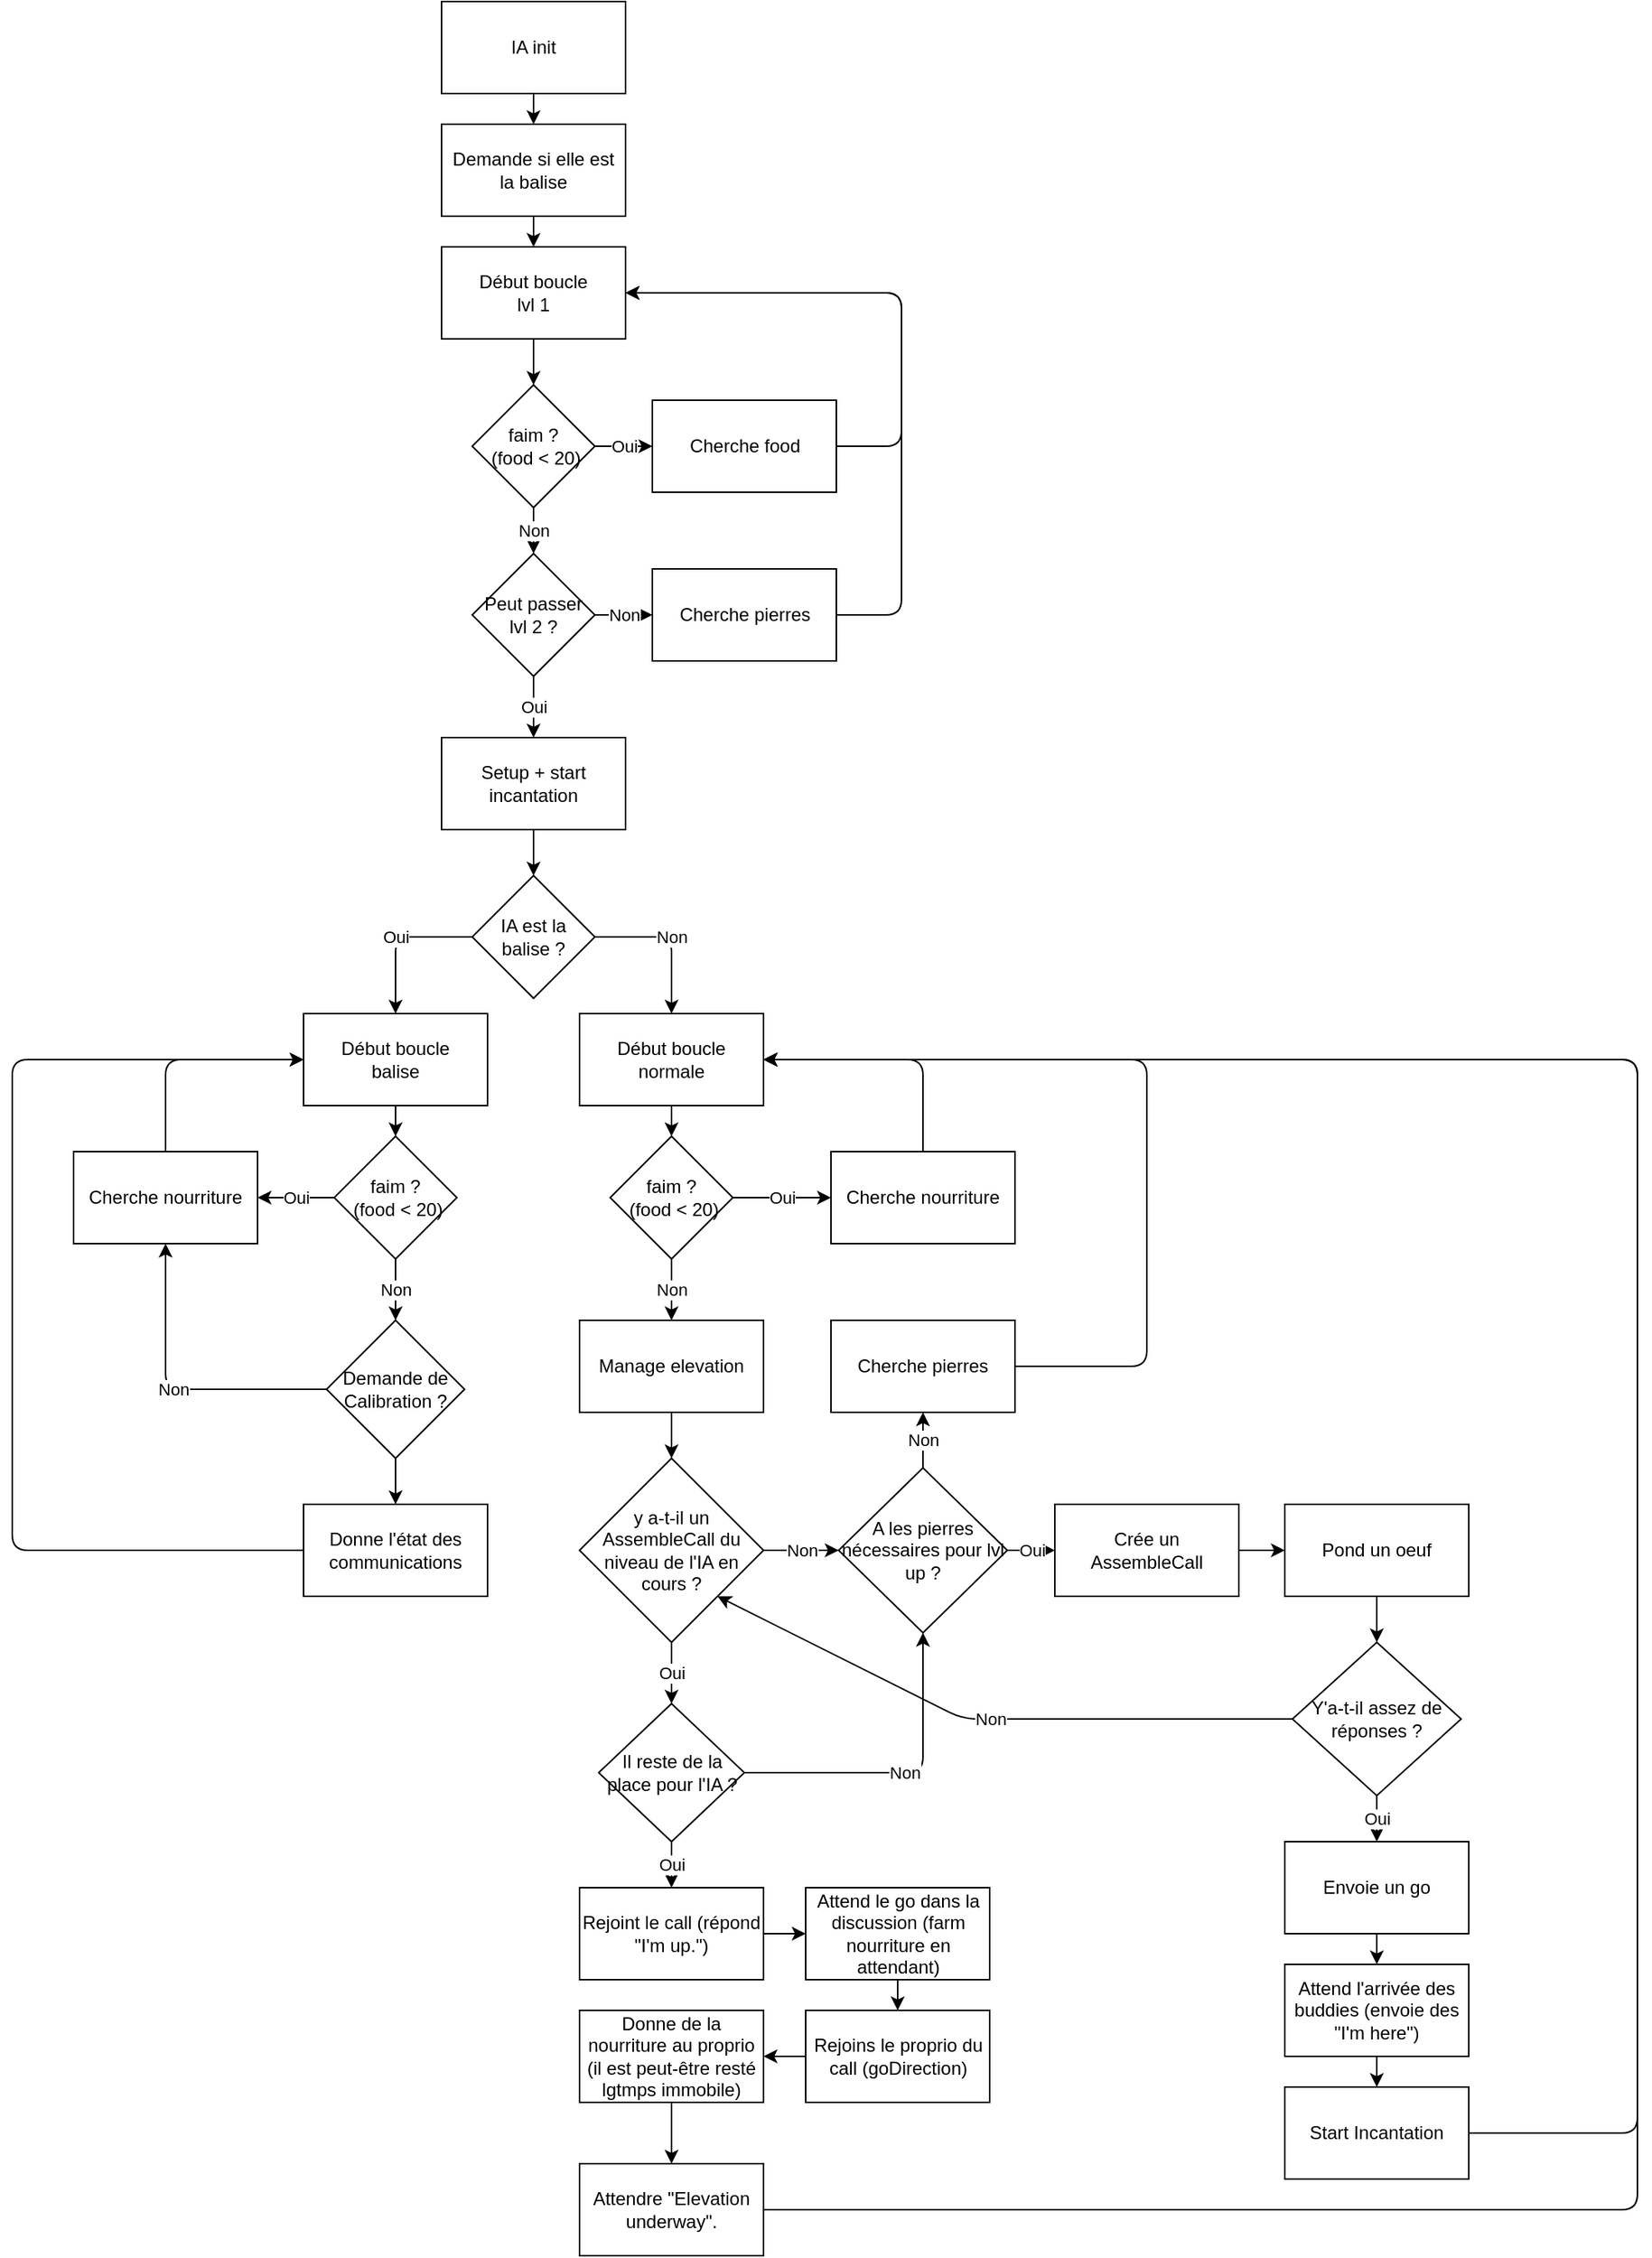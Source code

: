 <mxfile>
    <diagram id="aalEMFpwrHvt0jKPb2hV" name="Page-1">
        <mxGraphModel dx="2207" dy="1942" grid="1" gridSize="10" guides="1" tooltips="1" connect="1" arrows="1" fold="1" page="1" pageScale="1" pageWidth="827" pageHeight="1169" math="0" shadow="0">
            <root>
                <mxCell id="0"/>
                <mxCell id="1" parent="0"/>
                <mxCell id="6" value="Non" style="edgeStyle=none;html=1;entryX=0;entryY=0.5;entryDx=0;entryDy=0;" parent="1" source="3" target="8" edge="1">
                    <mxGeometry relative="1" as="geometry">
                        <mxPoint x="405" y="610" as="targetPoint"/>
                    </mxGeometry>
                </mxCell>
                <mxCell id="14" value="Oui" style="edgeStyle=none;html=1;entryX=0.5;entryY=0;entryDx=0;entryDy=0;exitX=0.5;exitY=1;exitDx=0;exitDy=0;" parent="1" source="3" target="13" edge="1">
                    <mxGeometry relative="1" as="geometry"/>
                </mxCell>
                <mxCell id="3" value="y a-t-il un AssembleCall du niveau de l'IA en cours ?" style="rhombus;whiteSpace=wrap;html=1;" parent="1" vertex="1">
                    <mxGeometry x="190" y="400" width="120" height="120" as="geometry"/>
                </mxCell>
                <mxCell id="69" style="edgeStyle=none;html=1;entryX=1;entryY=0.5;entryDx=0;entryDy=0;" edge="1" parent="1" source="7" target="58">
                    <mxGeometry relative="1" as="geometry">
                        <Array as="points">
                            <mxPoint x="560" y="340"/>
                            <mxPoint x="560" y="140"/>
                        </Array>
                    </mxGeometry>
                </mxCell>
                <mxCell id="7" value="Cherche pierres" style="whiteSpace=wrap;html=1;" parent="1" vertex="1">
                    <mxGeometry x="354" y="310" width="120" height="60" as="geometry"/>
                </mxCell>
                <mxCell id="9" value="Non" style="edgeStyle=none;html=1;entryX=0.5;entryY=1;entryDx=0;entryDy=0;exitX=0.5;exitY=0;exitDx=0;exitDy=0;" parent="1" source="8" target="7" edge="1">
                    <mxGeometry relative="1" as="geometry"/>
                </mxCell>
                <mxCell id="12" value="Oui" style="edgeStyle=none;html=1;entryX=0;entryY=0.5;entryDx=0;entryDy=0;" parent="1" source="8" target="11" edge="1">
                    <mxGeometry relative="1" as="geometry"/>
                </mxCell>
                <mxCell id="8" value="A les pierres nécessaires pour lvl up ?" style="rhombus;whiteSpace=wrap;html=1;" parent="1" vertex="1">
                    <mxGeometry x="359" y="406.25" width="110" height="107.5" as="geometry"/>
                </mxCell>
                <mxCell id="41" style="edgeStyle=none;html=1;entryX=0;entryY=0.5;entryDx=0;entryDy=0;" parent="1" source="11" target="38" edge="1">
                    <mxGeometry relative="1" as="geometry"/>
                </mxCell>
                <mxCell id="11" value="Crée un AssembleCall" style="whiteSpace=wrap;html=1;" parent="1" vertex="1">
                    <mxGeometry x="500" y="430" width="120" height="60" as="geometry"/>
                </mxCell>
                <mxCell id="15" value="Non" style="edgeStyle=none;html=1;entryX=0.5;entryY=1;entryDx=0;entryDy=0;exitX=1;exitY=0.5;exitDx=0;exitDy=0;" parent="1" source="13" target="8" edge="1">
                    <mxGeometry relative="1" as="geometry">
                        <Array as="points">
                            <mxPoint x="414" y="605"/>
                        </Array>
                    </mxGeometry>
                </mxCell>
                <mxCell id="20" value="Oui" style="edgeStyle=none;html=1;" parent="1" source="13" target="19" edge="1">
                    <mxGeometry relative="1" as="geometry"/>
                </mxCell>
                <mxCell id="13" value="Il reste de la place pour l'IA ?" style="rhombus;whiteSpace=wrap;html=1;" parent="1" vertex="1">
                    <mxGeometry x="202.5" y="560" width="95" height="90" as="geometry"/>
                </mxCell>
                <mxCell id="22" value="" style="edgeStyle=none;html=1;" parent="1" source="19" target="21" edge="1">
                    <mxGeometry relative="1" as="geometry"/>
                </mxCell>
                <mxCell id="19" value="Rejoint le call (répond &quot;I'm up.&quot;)" style="whiteSpace=wrap;html=1;" parent="1" vertex="1">
                    <mxGeometry x="190" y="680" width="120" height="60" as="geometry"/>
                </mxCell>
                <mxCell id="37" value="" style="edgeStyle=none;html=1;" parent="1" source="21" target="36" edge="1">
                    <mxGeometry relative="1" as="geometry"/>
                </mxCell>
                <mxCell id="21" value="Attend le go dans la discussion (farm nourriture en attendant)" style="whiteSpace=wrap;html=1;" parent="1" vertex="1">
                    <mxGeometry x="337.5" y="680" width="120" height="60" as="geometry"/>
                </mxCell>
                <mxCell id="27" value="Non" style="edgeStyle=none;html=1;entryX=1;entryY=1;entryDx=0;entryDy=0;exitX=0;exitY=0.5;exitDx=0;exitDy=0;" parent="1" source="39" target="3" edge="1">
                    <mxGeometry relative="1" as="geometry">
                        <mxPoint x="597.353" y="807.647" as="sourcePoint"/>
                        <Array as="points">
                            <mxPoint x="440" y="570"/>
                        </Array>
                    </mxGeometry>
                </mxCell>
                <mxCell id="30" value="Oui" style="edgeStyle=none;html=1;exitX=0.5;exitY=1;exitDx=0;exitDy=0;" parent="1" source="39" target="29" edge="1">
                    <mxGeometry relative="1" as="geometry">
                        <mxPoint x="767" y="890" as="sourcePoint"/>
                    </mxGeometry>
                </mxCell>
                <mxCell id="32" style="edgeStyle=none;html=1;entryX=0.5;entryY=0;entryDx=0;entryDy=0;" parent="1" source="29" target="31" edge="1">
                    <mxGeometry relative="1" as="geometry"/>
                </mxCell>
                <mxCell id="29" value="Envoie un go" style="whiteSpace=wrap;html=1;" parent="1" vertex="1">
                    <mxGeometry x="650" y="650" width="120" height="60" as="geometry"/>
                </mxCell>
                <mxCell id="35" style="edgeStyle=none;html=1;" parent="1" source="31" target="34" edge="1">
                    <mxGeometry relative="1" as="geometry"/>
                </mxCell>
                <mxCell id="31" value="Attend l'arrivée des buddies (envoie des &quot;I'm here&quot;)" style="whiteSpace=wrap;html=1;" parent="1" vertex="1">
                    <mxGeometry x="650" y="730" width="120" height="60" as="geometry"/>
                </mxCell>
                <mxCell id="73" style="edgeStyle=none;html=1;entryX=1;entryY=0.5;entryDx=0;entryDy=0;" edge="1" parent="1" source="34" target="58">
                    <mxGeometry relative="1" as="geometry">
                        <mxPoint x="720" y="490" as="targetPoint"/>
                        <Array as="points">
                            <mxPoint x="880" y="840"/>
                            <mxPoint x="880" y="140"/>
                        </Array>
                    </mxGeometry>
                </mxCell>
                <mxCell id="34" value="Start Incantation" style="whiteSpace=wrap;html=1;" parent="1" vertex="1">
                    <mxGeometry x="650" y="810" width="120" height="60" as="geometry"/>
                </mxCell>
                <mxCell id="47" style="edgeStyle=none;html=1;entryX=1;entryY=0.5;entryDx=0;entryDy=0;" parent="1" source="36" target="46" edge="1">
                    <mxGeometry relative="1" as="geometry"/>
                </mxCell>
                <mxCell id="36" value="Rejoins le proprio du call (goDirection)" style="whiteSpace=wrap;html=1;" parent="1" vertex="1">
                    <mxGeometry x="337.5" y="760" width="120" height="60" as="geometry"/>
                </mxCell>
                <mxCell id="43" style="edgeStyle=none;html=1;entryX=0.5;entryY=0;entryDx=0;entryDy=0;" parent="1" source="38" target="39" edge="1">
                    <mxGeometry relative="1" as="geometry"/>
                </mxCell>
                <mxCell id="38" value="Pond un oeuf" style="whiteSpace=wrap;html=1;" parent="1" vertex="1">
                    <mxGeometry x="650" y="430" width="120" height="60" as="geometry"/>
                </mxCell>
                <mxCell id="39" value="Y'a-t-il assez de réponses ?" style="rhombus;whiteSpace=wrap;html=1;" parent="1" vertex="1">
                    <mxGeometry x="655" y="520" width="110" height="100" as="geometry"/>
                </mxCell>
                <mxCell id="49" style="edgeStyle=none;html=1;entryX=0.5;entryY=0;entryDx=0;entryDy=0;" parent="1" source="46" target="48" edge="1">
                    <mxGeometry relative="1" as="geometry">
                        <mxPoint x="110" y="1090" as="targetPoint"/>
                    </mxGeometry>
                </mxCell>
                <mxCell id="46" value="Donne de la nourriture au proprio (il est peut-être resté lgtmps immobile)" style="whiteSpace=wrap;html=1;" parent="1" vertex="1">
                    <mxGeometry x="190" y="760" width="120" height="60" as="geometry"/>
                </mxCell>
                <mxCell id="76" style="edgeStyle=none;html=1;entryX=1;entryY=0.5;entryDx=0;entryDy=0;" edge="1" parent="1" source="48" target="58">
                    <mxGeometry relative="1" as="geometry">
                        <mxPoint x="700" y="430" as="targetPoint"/>
                        <Array as="points">
                            <mxPoint x="880" y="890"/>
                            <mxPoint x="880" y="140"/>
                        </Array>
                    </mxGeometry>
                </mxCell>
                <mxCell id="48" value="Attendre &quot;Elevation underway&quot;." style="whiteSpace=wrap;html=1;" parent="1" vertex="1">
                    <mxGeometry x="190" y="860" width="120" height="60" as="geometry"/>
                </mxCell>
                <mxCell id="52" value="" style="edgeStyle=none;html=1;" edge="1" parent="1" source="50" target="51">
                    <mxGeometry relative="1" as="geometry"/>
                </mxCell>
                <mxCell id="50" value="IA init" style="whiteSpace=wrap;html=1;" vertex="1" parent="1">
                    <mxGeometry x="100" y="-550" width="120" height="60" as="geometry"/>
                </mxCell>
                <mxCell id="94" style="edgeStyle=none;html=1;entryX=0.5;entryY=0;entryDx=0;entryDy=0;" edge="1" parent="1" source="51" target="79">
                    <mxGeometry relative="1" as="geometry"/>
                </mxCell>
                <mxCell id="51" value="Demande si elle est la balise" style="whiteSpace=wrap;html=1;" vertex="1" parent="1">
                    <mxGeometry x="100" y="-470" width="120" height="60" as="geometry"/>
                </mxCell>
                <mxCell id="56" value="Oui" style="edgeStyle=none;html=1;entryX=0;entryY=0.5;entryDx=0;entryDy=0;" edge="1" parent="1" source="53" target="55">
                    <mxGeometry relative="1" as="geometry"/>
                </mxCell>
                <mxCell id="63" value="Non" style="edgeStyle=none;html=1;" edge="1" parent="1" source="53" target="62">
                    <mxGeometry relative="1" as="geometry"/>
                </mxCell>
                <mxCell id="53" value="faim ?&lt;br&gt;&amp;nbsp;(food &amp;lt; 20)" style="rhombus;whiteSpace=wrap;html=1;" vertex="1" parent="1">
                    <mxGeometry x="210" y="190" width="80" height="80" as="geometry"/>
                </mxCell>
                <mxCell id="61" style="edgeStyle=none;html=1;entryX=1;entryY=0.5;entryDx=0;entryDy=0;" edge="1" parent="1" source="55" target="58">
                    <mxGeometry relative="1" as="geometry">
                        <Array as="points">
                            <mxPoint x="414" y="140"/>
                        </Array>
                    </mxGeometry>
                </mxCell>
                <mxCell id="55" value="Cherche nourriture" style="whiteSpace=wrap;html=1;" vertex="1" parent="1">
                    <mxGeometry x="354" y="200" width="120" height="60" as="geometry"/>
                </mxCell>
                <mxCell id="60" style="edgeStyle=none;html=1;entryX=0.5;entryY=0;entryDx=0;entryDy=0;" edge="1" parent="1" source="58" target="53">
                    <mxGeometry relative="1" as="geometry"/>
                </mxCell>
                <mxCell id="58" value="Début boucle&lt;br&gt;normale" style="whiteSpace=wrap;html=1;" vertex="1" parent="1">
                    <mxGeometry x="190" y="110" width="120" height="60" as="geometry"/>
                </mxCell>
                <mxCell id="110" style="edgeStyle=none;html=1;entryX=0.5;entryY=0;entryDx=0;entryDy=0;" edge="1" parent="1" source="62" target="3">
                    <mxGeometry relative="1" as="geometry"/>
                </mxCell>
                <mxCell id="62" value="Manage elevation" style="whiteSpace=wrap;html=1;" vertex="1" parent="1">
                    <mxGeometry x="190" y="310" width="120" height="60" as="geometry"/>
                </mxCell>
                <mxCell id="100" style="edgeStyle=none;html=1;" edge="1" parent="1" source="78" target="98">
                    <mxGeometry relative="1" as="geometry"/>
                </mxCell>
                <mxCell id="78" value="Début boucle&lt;br&gt;balise" style="whiteSpace=wrap;html=1;" vertex="1" parent="1">
                    <mxGeometry x="10" y="110" width="120" height="60" as="geometry"/>
                </mxCell>
                <mxCell id="88" style="edgeStyle=none;html=1;entryX=0.5;entryY=0;entryDx=0;entryDy=0;" edge="1" parent="1" source="79" target="86">
                    <mxGeometry relative="1" as="geometry"/>
                </mxCell>
                <mxCell id="79" value="Début boucle&lt;br&gt;lvl 1" style="whiteSpace=wrap;html=1;" vertex="1" parent="1">
                    <mxGeometry x="100" y="-390" width="120" height="60" as="geometry"/>
                </mxCell>
                <mxCell id="83" value="Oui" style="edgeStyle=none;html=1;entryX=0.5;entryY=0;entryDx=0;entryDy=0;" edge="1" parent="1" source="80" target="82">
                    <mxGeometry relative="1" as="geometry"/>
                </mxCell>
                <mxCell id="85" value="Non" style="edgeStyle=none;html=1;entryX=0;entryY=0.5;entryDx=0;entryDy=0;" edge="1" parent="1" source="80" target="84">
                    <mxGeometry relative="1" as="geometry"/>
                </mxCell>
                <mxCell id="80" value="Peut passer lvl 2 ?" style="rhombus;whiteSpace=wrap;html=1;" vertex="1" parent="1">
                    <mxGeometry x="120" y="-190" width="80" height="80" as="geometry"/>
                </mxCell>
                <mxCell id="95" style="edgeStyle=none;html=1;entryX=0.5;entryY=0;entryDx=0;entryDy=0;" edge="1" parent="1" source="82" target="93">
                    <mxGeometry relative="1" as="geometry"/>
                </mxCell>
                <mxCell id="82" value="Setup + start incantation" style="whiteSpace=wrap;html=1;" vertex="1" parent="1">
                    <mxGeometry x="100" y="-70" width="120" height="60" as="geometry"/>
                </mxCell>
                <mxCell id="91" style="edgeStyle=none;html=1;entryX=1;entryY=0.5;entryDx=0;entryDy=0;" edge="1" parent="1" source="84" target="79">
                    <mxGeometry relative="1" as="geometry">
                        <Array as="points">
                            <mxPoint x="400" y="-150"/>
                            <mxPoint x="400" y="-360"/>
                        </Array>
                    </mxGeometry>
                </mxCell>
                <mxCell id="84" value="Cherche pierres" style="whiteSpace=wrap;html=1;" vertex="1" parent="1">
                    <mxGeometry x="237.5" y="-180" width="120" height="60" as="geometry"/>
                </mxCell>
                <mxCell id="87" value="Non" style="edgeStyle=none;html=1;" edge="1" parent="1" source="86" target="80">
                    <mxGeometry relative="1" as="geometry"/>
                </mxCell>
                <mxCell id="90" value="Oui" style="edgeStyle=none;html=1;entryX=0;entryY=0.5;entryDx=0;entryDy=0;" edge="1" parent="1" source="86" target="89">
                    <mxGeometry relative="1" as="geometry"/>
                </mxCell>
                <mxCell id="86" value="faim ?&lt;br&gt;&amp;nbsp;(food &amp;lt; 20)" style="rhombus;whiteSpace=wrap;html=1;" vertex="1" parent="1">
                    <mxGeometry x="120" y="-300" width="80" height="80" as="geometry"/>
                </mxCell>
                <mxCell id="92" style="edgeStyle=none;html=1;entryX=1;entryY=0.5;entryDx=0;entryDy=0;" edge="1" parent="1" source="89" target="79">
                    <mxGeometry relative="1" as="geometry">
                        <Array as="points">
                            <mxPoint x="400" y="-260"/>
                            <mxPoint x="400" y="-360"/>
                        </Array>
                    </mxGeometry>
                </mxCell>
                <mxCell id="89" value="Cherche food" style="whiteSpace=wrap;html=1;" vertex="1" parent="1">
                    <mxGeometry x="237.5" y="-290" width="120" height="60" as="geometry"/>
                </mxCell>
                <mxCell id="96" value="Oui" style="edgeStyle=none;html=1;entryX=0.5;entryY=0;entryDx=0;entryDy=0;" edge="1" parent="1" source="93" target="78">
                    <mxGeometry relative="1" as="geometry">
                        <Array as="points">
                            <mxPoint x="70" y="60"/>
                        </Array>
                    </mxGeometry>
                </mxCell>
                <mxCell id="97" value="Non" style="edgeStyle=none;html=1;entryX=0.5;entryY=0;entryDx=0;entryDy=0;" edge="1" parent="1" source="93" target="58">
                    <mxGeometry relative="1" as="geometry">
                        <Array as="points">
                            <mxPoint x="250" y="60"/>
                        </Array>
                    </mxGeometry>
                </mxCell>
                <mxCell id="93" value="IA est la&lt;br&gt;balise ?" style="rhombus;whiteSpace=wrap;html=1;" vertex="1" parent="1">
                    <mxGeometry x="120" y="20" width="80" height="80" as="geometry"/>
                </mxCell>
                <mxCell id="101" value="Oui" style="edgeStyle=none;html=1;" edge="1" parent="1" source="98" target="99">
                    <mxGeometry relative="1" as="geometry"/>
                </mxCell>
                <mxCell id="103" value="Non" style="edgeStyle=none;html=1;entryX=0.5;entryY=0;entryDx=0;entryDy=0;" edge="1" parent="1" source="98" target="102">
                    <mxGeometry relative="1" as="geometry"/>
                </mxCell>
                <mxCell id="98" value="faim ?&lt;br&gt;&amp;nbsp;(food &amp;lt; 20)" style="rhombus;whiteSpace=wrap;html=1;" vertex="1" parent="1">
                    <mxGeometry x="30" y="190" width="80" height="80" as="geometry"/>
                </mxCell>
                <mxCell id="109" style="edgeStyle=none;html=1;entryX=0;entryY=0.5;entryDx=0;entryDy=0;" edge="1" parent="1" source="99" target="78">
                    <mxGeometry relative="1" as="geometry">
                        <Array as="points">
                            <mxPoint x="-80" y="140"/>
                        </Array>
                    </mxGeometry>
                </mxCell>
                <mxCell id="99" value="Cherche nourriture" style="whiteSpace=wrap;html=1;" vertex="1" parent="1">
                    <mxGeometry x="-140" y="200" width="120" height="60" as="geometry"/>
                </mxCell>
                <mxCell id="104" value="Non" style="edgeStyle=none;html=1;entryX=0.5;entryY=1;entryDx=0;entryDy=0;" edge="1" parent="1" source="102" target="99">
                    <mxGeometry relative="1" as="geometry">
                        <Array as="points">
                            <mxPoint x="-80" y="355"/>
                        </Array>
                    </mxGeometry>
                </mxCell>
                <mxCell id="106" style="edgeStyle=none;html=1;entryX=0.5;entryY=0;entryDx=0;entryDy=0;" edge="1" parent="1" source="102" target="105">
                    <mxGeometry relative="1" as="geometry"/>
                </mxCell>
                <mxCell id="102" value="Demande de Calibration ?" style="rhombus;whiteSpace=wrap;html=1;" vertex="1" parent="1">
                    <mxGeometry x="25" y="310" width="90" height="90" as="geometry"/>
                </mxCell>
                <mxCell id="107" style="edgeStyle=none;html=1;entryX=0;entryY=0.5;entryDx=0;entryDy=0;" edge="1" parent="1" source="105" target="78">
                    <mxGeometry relative="1" as="geometry">
                        <mxPoint x="-170" y="460" as="targetPoint"/>
                        <Array as="points">
                            <mxPoint x="-180" y="460"/>
                            <mxPoint x="-180" y="140"/>
                        </Array>
                    </mxGeometry>
                </mxCell>
                <mxCell id="105" value="Donne l'état des communications" style="whiteSpace=wrap;html=1;" vertex="1" parent="1">
                    <mxGeometry x="10" y="430" width="120" height="60" as="geometry"/>
                </mxCell>
            </root>
        </mxGraphModel>
    </diagram>
</mxfile>
